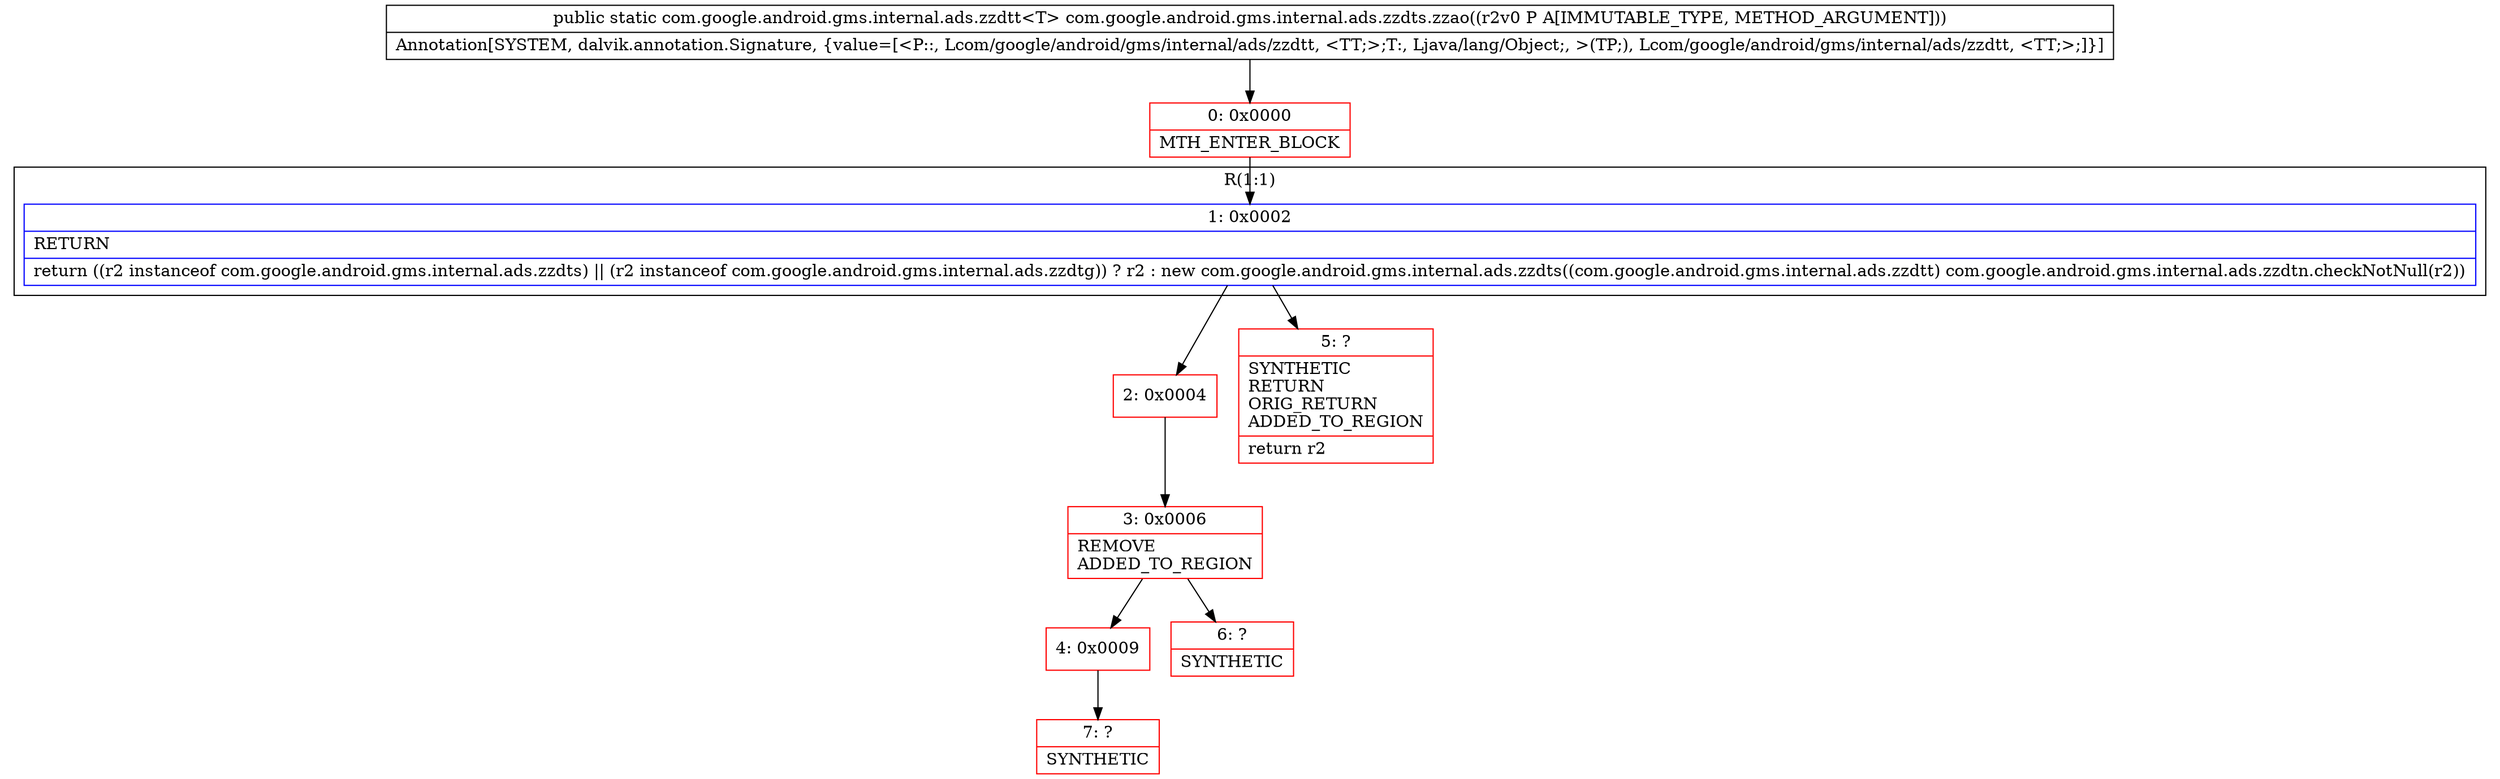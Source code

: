 digraph "CFG forcom.google.android.gms.internal.ads.zzdts.zzao(Lcom\/google\/android\/gms\/internal\/ads\/zzdtt;)Lcom\/google\/android\/gms\/internal\/ads\/zzdtt;" {
subgraph cluster_Region_1566055181 {
label = "R(1:1)";
node [shape=record,color=blue];
Node_1 [shape=record,label="{1\:\ 0x0002|RETURN\l|return ((r2 instanceof com.google.android.gms.internal.ads.zzdts) \|\| (r2 instanceof com.google.android.gms.internal.ads.zzdtg)) ? r2 : new com.google.android.gms.internal.ads.zzdts((com.google.android.gms.internal.ads.zzdtt) com.google.android.gms.internal.ads.zzdtn.checkNotNull(r2))\l}"];
}
Node_0 [shape=record,color=red,label="{0\:\ 0x0000|MTH_ENTER_BLOCK\l}"];
Node_2 [shape=record,color=red,label="{2\:\ 0x0004}"];
Node_3 [shape=record,color=red,label="{3\:\ 0x0006|REMOVE\lADDED_TO_REGION\l}"];
Node_4 [shape=record,color=red,label="{4\:\ 0x0009}"];
Node_5 [shape=record,color=red,label="{5\:\ ?|SYNTHETIC\lRETURN\lORIG_RETURN\lADDED_TO_REGION\l|return r2\l}"];
Node_6 [shape=record,color=red,label="{6\:\ ?|SYNTHETIC\l}"];
Node_7 [shape=record,color=red,label="{7\:\ ?|SYNTHETIC\l}"];
MethodNode[shape=record,label="{public static com.google.android.gms.internal.ads.zzdtt\<T\> com.google.android.gms.internal.ads.zzdts.zzao((r2v0 P A[IMMUTABLE_TYPE, METHOD_ARGUMENT]))  | Annotation[SYSTEM, dalvik.annotation.Signature, \{value=[\<P::, Lcom\/google\/android\/gms\/internal\/ads\/zzdtt, \<TT;\>;T:, Ljava\/lang\/Object;, \>(TP;), Lcom\/google\/android\/gms\/internal\/ads\/zzdtt, \<TT;\>;]\}]\l}"];
MethodNode -> Node_0;
Node_1 -> Node_2;
Node_1 -> Node_5;
Node_0 -> Node_1;
Node_2 -> Node_3;
Node_3 -> Node_4;
Node_3 -> Node_6;
Node_4 -> Node_7;
}

